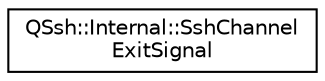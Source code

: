 digraph "Graphical Class Hierarchy"
{
  edge [fontname="Helvetica",fontsize="10",labelfontname="Helvetica",labelfontsize="10"];
  node [fontname="Helvetica",fontsize="10",shape=record];
  rankdir="LR";
  Node0 [label="QSsh::Internal::SshChannel\lExitSignal",height=0.2,width=0.4,color="black", fillcolor="white", style="filled",URL="$struct_q_ssh_1_1_internal_1_1_ssh_channel_exit_signal.html"];
}
